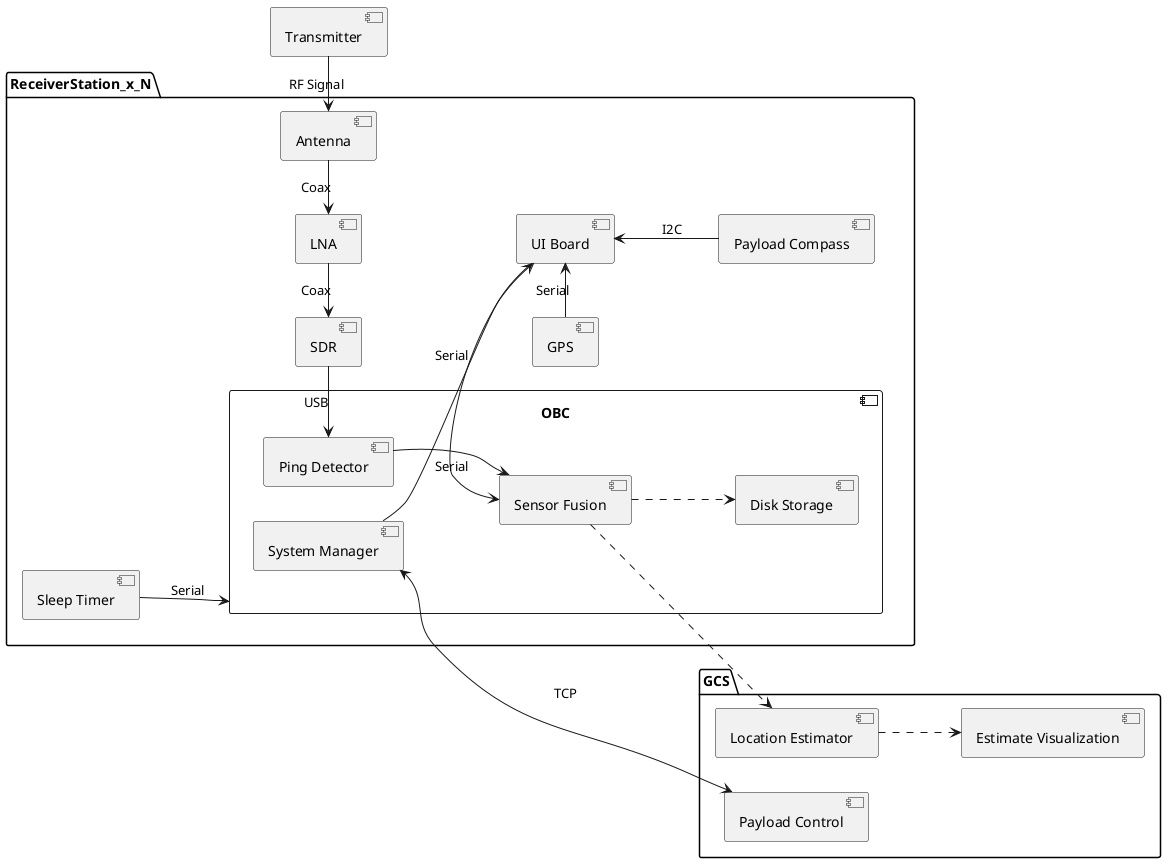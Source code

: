 @startuml Lizard Tracking Architeture
left to right direction
package ReceiverStation_x_N {
    component OBC {
        [System Manager]
        [Sensor Fusion]
        [Ping Detector]-->[Sensor Fusion]
        [Disk Storage]
    }
    [Antenna]-left->[LNA]: Coax
    [LNA]-left->[SDR]: Coax
    [SDR]-left->[Ping Detector]: USB
    [UI Board]-left->[Sensor Fusion]: Serial
    [System Manager]-->[UI Board]: Serial
    [Sensor Fusion]..>[Disk Storage]
    [Sleep Timer]-->OBC: Serial
    [Payload Compass]-up->[UI Board]: I2C
    [GPS]-right->[UI Board]: Serial
}
[Transmitter]-left->[Antenna]: RF Signal

package GCS {
    [Location Estimator]..>[Estimate Visualization]
    [Payload Control]<-up->[System Manager]: TCP
}

[Sensor Fusion]..>[Location Estimator]

@enduml